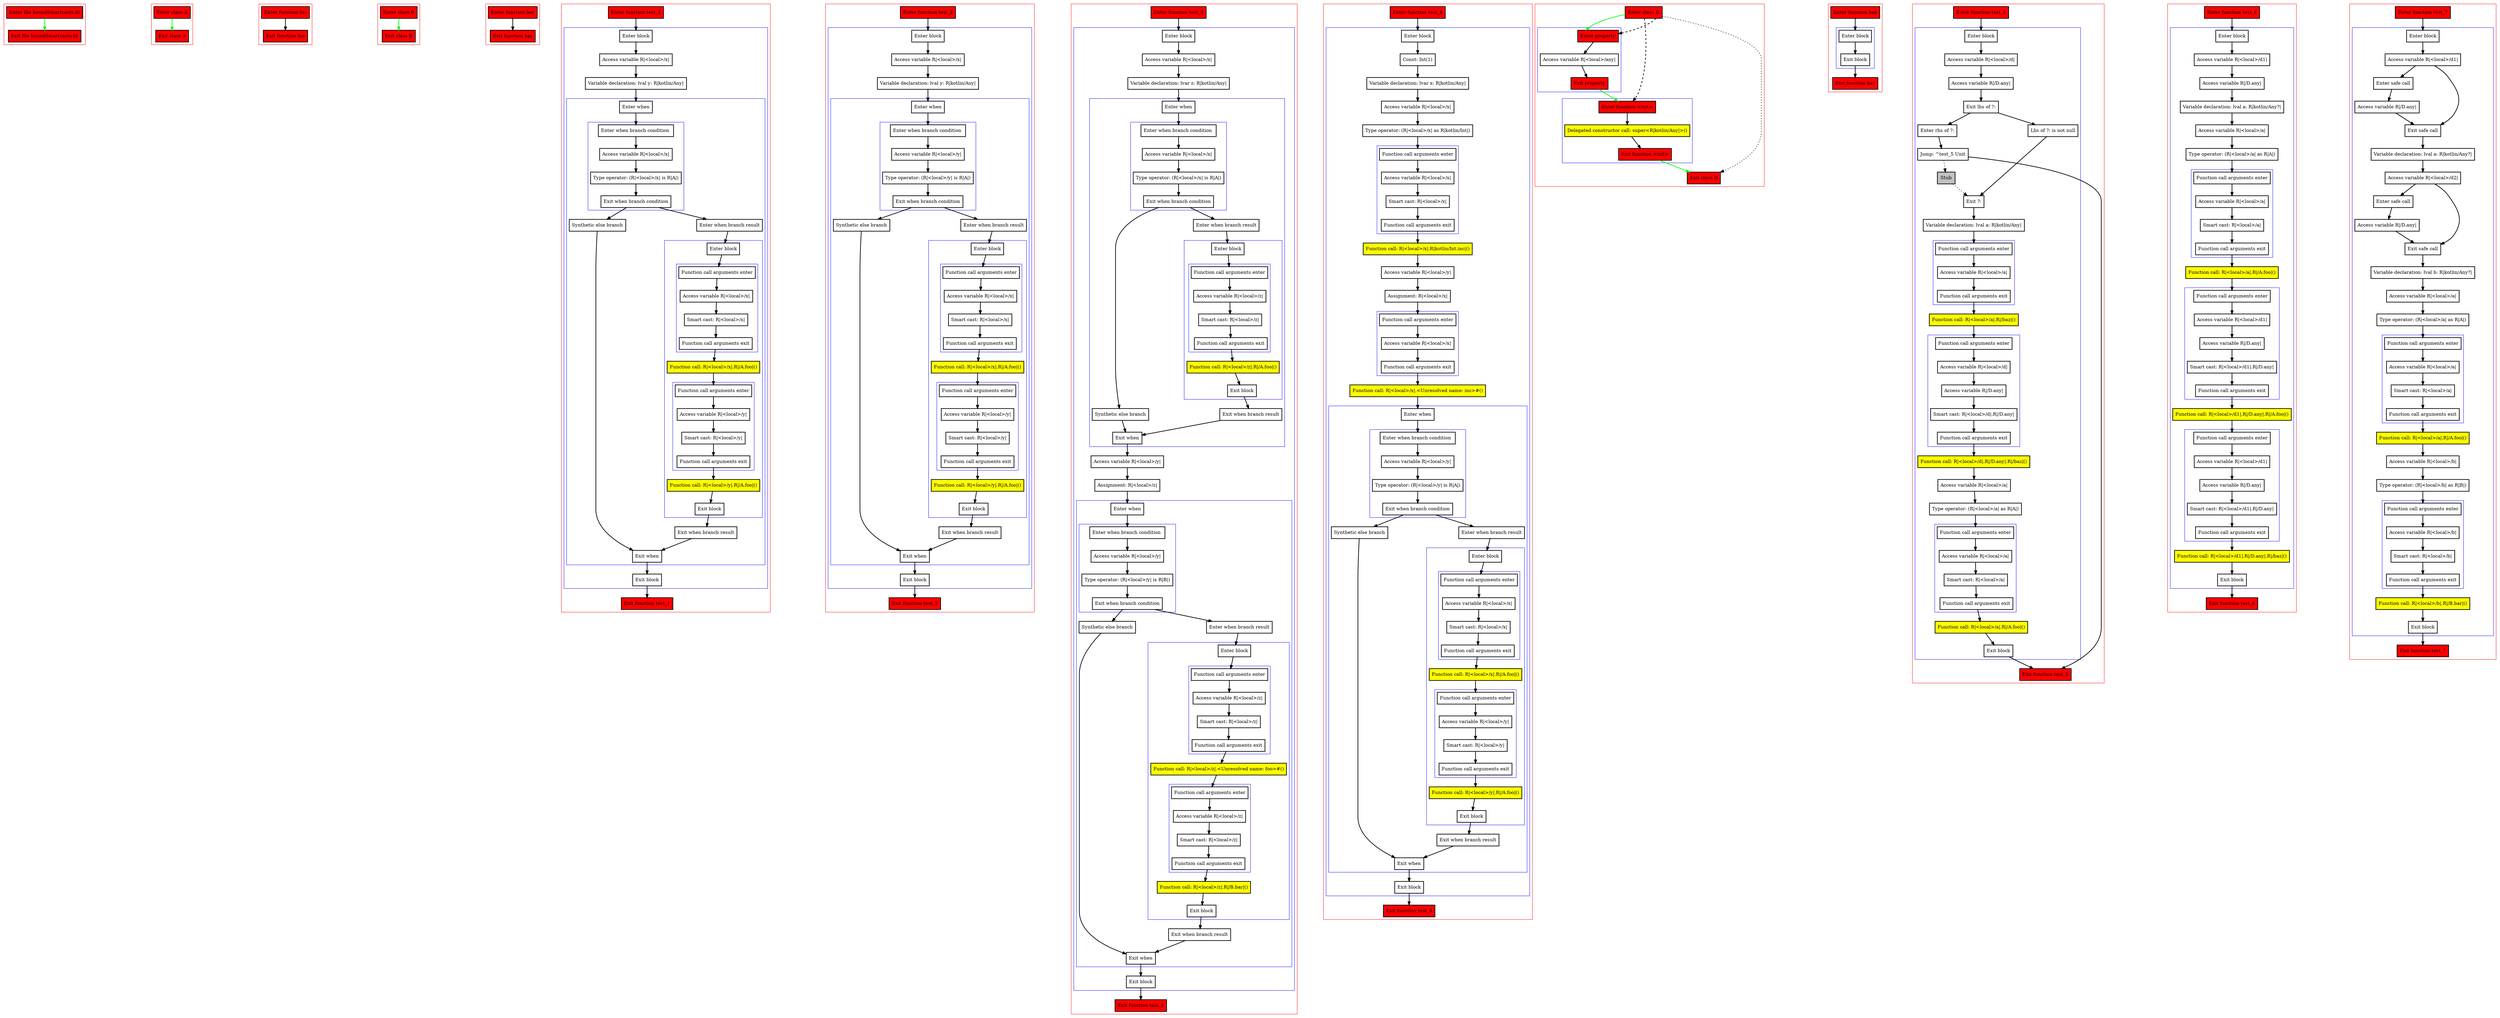 digraph boundSmartcasts_kt {
    graph [nodesep=3]
    node [shape=box penwidth=2]
    edge [penwidth=2]

    subgraph cluster_0 {
        color=red
        0 [label="Enter file boundSmartcasts.kt" style="filled" fillcolor=red];
        1 [label="Exit file boundSmartcasts.kt" style="filled" fillcolor=red];
    }
    0 -> {1} [color=green];

    subgraph cluster_1 {
        color=red
        2 [label="Enter class A" style="filled" fillcolor=red];
        3 [label="Exit class A" style="filled" fillcolor=red];
    }
    2 -> {3} [color=green];

    subgraph cluster_2 {
        color=red
        4 [label="Enter function foo" style="filled" fillcolor=red];
        5 [label="Exit function foo" style="filled" fillcolor=red];
    }
    4 -> {5};

    subgraph cluster_3 {
        color=red
        6 [label="Enter class B" style="filled" fillcolor=red];
        7 [label="Exit class B" style="filled" fillcolor=red];
    }
    6 -> {7} [color=green];

    subgraph cluster_4 {
        color=red
        8 [label="Enter function bar" style="filled" fillcolor=red];
        9 [label="Exit function bar" style="filled" fillcolor=red];
    }
    8 -> {9};

    subgraph cluster_5 {
        color=red
        10 [label="Enter function test_1" style="filled" fillcolor=red];
        subgraph cluster_6 {
            color=blue
            11 [label="Enter block"];
            12 [label="Access variable R|<local>/x|"];
            13 [label="Variable declaration: lval y: R|kotlin/Any|"];
            subgraph cluster_7 {
                color=blue
                14 [label="Enter when"];
                subgraph cluster_8 {
                    color=blue
                    15 [label="Enter when branch condition "];
                    16 [label="Access variable R|<local>/x|"];
                    17 [label="Type operator: (R|<local>/x| is R|A|)"];
                    18 [label="Exit when branch condition"];
                }
                19 [label="Synthetic else branch"];
                20 [label="Enter when branch result"];
                subgraph cluster_9 {
                    color=blue
                    21 [label="Enter block"];
                    subgraph cluster_10 {
                        color=blue
                        22 [label="Function call arguments enter"];
                        23 [label="Access variable R|<local>/x|"];
                        24 [label="Smart cast: R|<local>/x|"];
                        25 [label="Function call arguments exit"];
                    }
                    26 [label="Function call: R|<local>/x|.R|/A.foo|()" style="filled" fillcolor=yellow];
                    subgraph cluster_11 {
                        color=blue
                        27 [label="Function call arguments enter"];
                        28 [label="Access variable R|<local>/y|"];
                        29 [label="Smart cast: R|<local>/y|"];
                        30 [label="Function call arguments exit"];
                    }
                    31 [label="Function call: R|<local>/y|.R|/A.foo|()" style="filled" fillcolor=yellow];
                    32 [label="Exit block"];
                }
                33 [label="Exit when branch result"];
                34 [label="Exit when"];
            }
            35 [label="Exit block"];
        }
        36 [label="Exit function test_1" style="filled" fillcolor=red];
    }
    10 -> {11};
    11 -> {12};
    12 -> {13};
    13 -> {14};
    14 -> {15};
    15 -> {16};
    16 -> {17};
    17 -> {18};
    18 -> {19 20};
    19 -> {34};
    20 -> {21};
    21 -> {22};
    22 -> {23};
    23 -> {24};
    24 -> {25};
    25 -> {26};
    26 -> {27};
    27 -> {28};
    28 -> {29};
    29 -> {30};
    30 -> {31};
    31 -> {32};
    32 -> {33};
    33 -> {34};
    34 -> {35};
    35 -> {36};

    subgraph cluster_12 {
        color=red
        37 [label="Enter function test_2" style="filled" fillcolor=red];
        subgraph cluster_13 {
            color=blue
            38 [label="Enter block"];
            39 [label="Access variable R|<local>/x|"];
            40 [label="Variable declaration: lval y: R|kotlin/Any|"];
            subgraph cluster_14 {
                color=blue
                41 [label="Enter when"];
                subgraph cluster_15 {
                    color=blue
                    42 [label="Enter when branch condition "];
                    43 [label="Access variable R|<local>/y|"];
                    44 [label="Type operator: (R|<local>/y| is R|A|)"];
                    45 [label="Exit when branch condition"];
                }
                46 [label="Synthetic else branch"];
                47 [label="Enter when branch result"];
                subgraph cluster_16 {
                    color=blue
                    48 [label="Enter block"];
                    subgraph cluster_17 {
                        color=blue
                        49 [label="Function call arguments enter"];
                        50 [label="Access variable R|<local>/x|"];
                        51 [label="Smart cast: R|<local>/x|"];
                        52 [label="Function call arguments exit"];
                    }
                    53 [label="Function call: R|<local>/x|.R|/A.foo|()" style="filled" fillcolor=yellow];
                    subgraph cluster_18 {
                        color=blue
                        54 [label="Function call arguments enter"];
                        55 [label="Access variable R|<local>/y|"];
                        56 [label="Smart cast: R|<local>/y|"];
                        57 [label="Function call arguments exit"];
                    }
                    58 [label="Function call: R|<local>/y|.R|/A.foo|()" style="filled" fillcolor=yellow];
                    59 [label="Exit block"];
                }
                60 [label="Exit when branch result"];
                61 [label="Exit when"];
            }
            62 [label="Exit block"];
        }
        63 [label="Exit function test_2" style="filled" fillcolor=red];
    }
    37 -> {38};
    38 -> {39};
    39 -> {40};
    40 -> {41};
    41 -> {42};
    42 -> {43};
    43 -> {44};
    44 -> {45};
    45 -> {46 47};
    46 -> {61};
    47 -> {48};
    48 -> {49};
    49 -> {50};
    50 -> {51};
    51 -> {52};
    52 -> {53};
    53 -> {54};
    54 -> {55};
    55 -> {56};
    56 -> {57};
    57 -> {58};
    58 -> {59};
    59 -> {60};
    60 -> {61};
    61 -> {62};
    62 -> {63};

    subgraph cluster_19 {
        color=red
        64 [label="Enter function test_3" style="filled" fillcolor=red];
        subgraph cluster_20 {
            color=blue
            65 [label="Enter block"];
            66 [label="Access variable R|<local>/x|"];
            67 [label="Variable declaration: lvar z: R|kotlin/Any|"];
            subgraph cluster_21 {
                color=blue
                68 [label="Enter when"];
                subgraph cluster_22 {
                    color=blue
                    69 [label="Enter when branch condition "];
                    70 [label="Access variable R|<local>/x|"];
                    71 [label="Type operator: (R|<local>/x| is R|A|)"];
                    72 [label="Exit when branch condition"];
                }
                73 [label="Synthetic else branch"];
                74 [label="Enter when branch result"];
                subgraph cluster_23 {
                    color=blue
                    75 [label="Enter block"];
                    subgraph cluster_24 {
                        color=blue
                        76 [label="Function call arguments enter"];
                        77 [label="Access variable R|<local>/z|"];
                        78 [label="Smart cast: R|<local>/z|"];
                        79 [label="Function call arguments exit"];
                    }
                    80 [label="Function call: R|<local>/z|.R|/A.foo|()" style="filled" fillcolor=yellow];
                    81 [label="Exit block"];
                }
                82 [label="Exit when branch result"];
                83 [label="Exit when"];
            }
            84 [label="Access variable R|<local>/y|"];
            85 [label="Assignment: R|<local>/z|"];
            subgraph cluster_25 {
                color=blue
                86 [label="Enter when"];
                subgraph cluster_26 {
                    color=blue
                    87 [label="Enter when branch condition "];
                    88 [label="Access variable R|<local>/y|"];
                    89 [label="Type operator: (R|<local>/y| is R|B|)"];
                    90 [label="Exit when branch condition"];
                }
                91 [label="Synthetic else branch"];
                92 [label="Enter when branch result"];
                subgraph cluster_27 {
                    color=blue
                    93 [label="Enter block"];
                    subgraph cluster_28 {
                        color=blue
                        94 [label="Function call arguments enter"];
                        95 [label="Access variable R|<local>/z|"];
                        96 [label="Smart cast: R|<local>/z|"];
                        97 [label="Function call arguments exit"];
                    }
                    98 [label="Function call: R|<local>/z|.<Unresolved name: foo>#()" style="filled" fillcolor=yellow];
                    subgraph cluster_29 {
                        color=blue
                        99 [label="Function call arguments enter"];
                        100 [label="Access variable R|<local>/z|"];
                        101 [label="Smart cast: R|<local>/z|"];
                        102 [label="Function call arguments exit"];
                    }
                    103 [label="Function call: R|<local>/z|.R|/B.bar|()" style="filled" fillcolor=yellow];
                    104 [label="Exit block"];
                }
                105 [label="Exit when branch result"];
                106 [label="Exit when"];
            }
            107 [label="Exit block"];
        }
        108 [label="Exit function test_3" style="filled" fillcolor=red];
    }
    64 -> {65};
    65 -> {66};
    66 -> {67};
    67 -> {68};
    68 -> {69};
    69 -> {70};
    70 -> {71};
    71 -> {72};
    72 -> {73 74};
    73 -> {83};
    74 -> {75};
    75 -> {76};
    76 -> {77};
    77 -> {78};
    78 -> {79};
    79 -> {80};
    80 -> {81};
    81 -> {82};
    82 -> {83};
    83 -> {84};
    84 -> {85};
    85 -> {86};
    86 -> {87};
    87 -> {88};
    88 -> {89};
    89 -> {90};
    90 -> {91 92};
    91 -> {106};
    92 -> {93};
    93 -> {94};
    94 -> {95};
    95 -> {96};
    96 -> {97};
    97 -> {98};
    98 -> {99};
    99 -> {100};
    100 -> {101};
    101 -> {102};
    102 -> {103};
    103 -> {104};
    104 -> {105};
    105 -> {106};
    106 -> {107};
    107 -> {108};

    subgraph cluster_30 {
        color=red
        109 [label="Enter function test_4" style="filled" fillcolor=red];
        subgraph cluster_31 {
            color=blue
            110 [label="Enter block"];
            111 [label="Const: Int(1)"];
            112 [label="Variable declaration: lvar x: R|kotlin/Any|"];
            113 [label="Access variable R|<local>/x|"];
            114 [label="Type operator: (R|<local>/x| as R|kotlin/Int|)"];
            subgraph cluster_32 {
                color=blue
                115 [label="Function call arguments enter"];
                116 [label="Access variable R|<local>/x|"];
                117 [label="Smart cast: R|<local>/x|"];
                118 [label="Function call arguments exit"];
            }
            119 [label="Function call: R|<local>/x|.R|kotlin/Int.inc|()" style="filled" fillcolor=yellow];
            120 [label="Access variable R|<local>/y|"];
            121 [label="Assignment: R|<local>/x|"];
            subgraph cluster_33 {
                color=blue
                122 [label="Function call arguments enter"];
                123 [label="Access variable R|<local>/x|"];
                124 [label="Function call arguments exit"];
            }
            125 [label="Function call: R|<local>/x|.<Unresolved name: inc>#()" style="filled" fillcolor=yellow];
            subgraph cluster_34 {
                color=blue
                126 [label="Enter when"];
                subgraph cluster_35 {
                    color=blue
                    127 [label="Enter when branch condition "];
                    128 [label="Access variable R|<local>/y|"];
                    129 [label="Type operator: (R|<local>/y| is R|A|)"];
                    130 [label="Exit when branch condition"];
                }
                131 [label="Synthetic else branch"];
                132 [label="Enter when branch result"];
                subgraph cluster_36 {
                    color=blue
                    133 [label="Enter block"];
                    subgraph cluster_37 {
                        color=blue
                        134 [label="Function call arguments enter"];
                        135 [label="Access variable R|<local>/x|"];
                        136 [label="Smart cast: R|<local>/x|"];
                        137 [label="Function call arguments exit"];
                    }
                    138 [label="Function call: R|<local>/x|.R|/A.foo|()" style="filled" fillcolor=yellow];
                    subgraph cluster_38 {
                        color=blue
                        139 [label="Function call arguments enter"];
                        140 [label="Access variable R|<local>/y|"];
                        141 [label="Smart cast: R|<local>/y|"];
                        142 [label="Function call arguments exit"];
                    }
                    143 [label="Function call: R|<local>/y|.R|/A.foo|()" style="filled" fillcolor=yellow];
                    144 [label="Exit block"];
                }
                145 [label="Exit when branch result"];
                146 [label="Exit when"];
            }
            147 [label="Exit block"];
        }
        148 [label="Exit function test_4" style="filled" fillcolor=red];
    }
    109 -> {110};
    110 -> {111};
    111 -> {112};
    112 -> {113};
    113 -> {114};
    114 -> {115};
    115 -> {116};
    116 -> {117};
    117 -> {118};
    118 -> {119};
    119 -> {120};
    120 -> {121};
    121 -> {122};
    122 -> {123};
    123 -> {124};
    124 -> {125};
    125 -> {126};
    126 -> {127};
    127 -> {128};
    128 -> {129};
    129 -> {130};
    130 -> {131 132};
    131 -> {146};
    132 -> {133};
    133 -> {134};
    134 -> {135};
    135 -> {136};
    136 -> {137};
    137 -> {138};
    138 -> {139};
    139 -> {140};
    140 -> {141};
    141 -> {142};
    142 -> {143};
    143 -> {144};
    144 -> {145};
    145 -> {146};
    146 -> {147};
    147 -> {148};

    subgraph cluster_39 {
        color=red
        149 [label="Enter class D" style="filled" fillcolor=red];
        subgraph cluster_40 {
            color=blue
            150 [label="Enter property" style="filled" fillcolor=red];
            151 [label="Access variable R|<local>/any|"];
            152 [label="Exit property" style="filled" fillcolor=red];
        }
        subgraph cluster_41 {
            color=blue
            153 [label="Enter function <init>" style="filled" fillcolor=red];
            154 [label="Delegated constructor call: super<R|kotlin/Any|>()" style="filled" fillcolor=yellow];
            155 [label="Exit function <init>" style="filled" fillcolor=red];
        }
        156 [label="Exit class D" style="filled" fillcolor=red];
    }
    149 -> {150} [color=green];
    149 -> {156} [style=dotted];
    149 -> {150 153} [style=dashed];
    150 -> {151};
    151 -> {152};
    152 -> {153} [color=green];
    153 -> {154};
    154 -> {155};
    155 -> {156} [color=green];

    subgraph cluster_42 {
        color=red
        157 [label="Enter function baz" style="filled" fillcolor=red];
        subgraph cluster_43 {
            color=blue
            158 [label="Enter block"];
            159 [label="Exit block"];
        }
        160 [label="Exit function baz" style="filled" fillcolor=red];
    }
    157 -> {158};
    158 -> {159};
    159 -> {160};

    subgraph cluster_44 {
        color=red
        161 [label="Enter function test_5" style="filled" fillcolor=red];
        subgraph cluster_45 {
            color=blue
            162 [label="Enter block"];
            163 [label="Access variable R|<local>/d|"];
            164 [label="Access variable R|/D.any|"];
            165 [label="Exit lhs of ?:"];
            166 [label="Enter rhs of ?:"];
            167 [label="Jump: ^test_5 Unit"];
            168 [label="Stub" style="filled" fillcolor=gray];
            169 [label="Lhs of ?: is not null"];
            170 [label="Exit ?:"];
            171 [label="Variable declaration: lval a: R|kotlin/Any|"];
            subgraph cluster_46 {
                color=blue
                172 [label="Function call arguments enter"];
                173 [label="Access variable R|<local>/a|"];
                174 [label="Function call arguments exit"];
            }
            175 [label="Function call: R|<local>/a|.R|/baz|()" style="filled" fillcolor=yellow];
            subgraph cluster_47 {
                color=blue
                176 [label="Function call arguments enter"];
                177 [label="Access variable R|<local>/d|"];
                178 [label="Access variable R|/D.any|"];
                179 [label="Smart cast: R|<local>/d|.R|/D.any|"];
                180 [label="Function call arguments exit"];
            }
            181 [label="Function call: R|<local>/d|.R|/D.any|.R|/baz|()" style="filled" fillcolor=yellow];
            182 [label="Access variable R|<local>/a|"];
            183 [label="Type operator: (R|<local>/a| as R|A|)"];
            subgraph cluster_48 {
                color=blue
                184 [label="Function call arguments enter"];
                185 [label="Access variable R|<local>/a|"];
                186 [label="Smart cast: R|<local>/a|"];
                187 [label="Function call arguments exit"];
            }
            188 [label="Function call: R|<local>/a|.R|/A.foo|()" style="filled" fillcolor=yellow];
            189 [label="Exit block"];
        }
        190 [label="Exit function test_5" style="filled" fillcolor=red];
    }
    161 -> {162};
    162 -> {163};
    163 -> {164};
    164 -> {165};
    165 -> {166 169};
    166 -> {167};
    167 -> {190};
    167 -> {168} [style=dotted];
    168 -> {170} [style=dotted];
    169 -> {170};
    170 -> {171};
    171 -> {172};
    172 -> {173};
    173 -> {174};
    174 -> {175};
    175 -> {176};
    176 -> {177};
    177 -> {178};
    178 -> {179};
    179 -> {180};
    180 -> {181};
    181 -> {182};
    182 -> {183};
    183 -> {184};
    184 -> {185};
    185 -> {186};
    186 -> {187};
    187 -> {188};
    188 -> {189};
    189 -> {190};

    subgraph cluster_49 {
        color=red
        191 [label="Enter function test_6" style="filled" fillcolor=red];
        subgraph cluster_50 {
            color=blue
            192 [label="Enter block"];
            193 [label="Access variable R|<local>/d1|"];
            194 [label="Access variable R|/D.any|"];
            195 [label="Variable declaration: lval a: R|kotlin/Any?|"];
            196 [label="Access variable R|<local>/a|"];
            197 [label="Type operator: (R|<local>/a| as R|A|)"];
            subgraph cluster_51 {
                color=blue
                198 [label="Function call arguments enter"];
                199 [label="Access variable R|<local>/a|"];
                200 [label="Smart cast: R|<local>/a|"];
                201 [label="Function call arguments exit"];
            }
            202 [label="Function call: R|<local>/a|.R|/A.foo|()" style="filled" fillcolor=yellow];
            subgraph cluster_52 {
                color=blue
                203 [label="Function call arguments enter"];
                204 [label="Access variable R|<local>/d1|"];
                205 [label="Access variable R|/D.any|"];
                206 [label="Smart cast: R|<local>/d1|.R|/D.any|"];
                207 [label="Function call arguments exit"];
            }
            208 [label="Function call: R|<local>/d1|.R|/D.any|.R|/A.foo|()" style="filled" fillcolor=yellow];
            subgraph cluster_53 {
                color=blue
                209 [label="Function call arguments enter"];
                210 [label="Access variable R|<local>/d1|"];
                211 [label="Access variable R|/D.any|"];
                212 [label="Smart cast: R|<local>/d1|.R|/D.any|"];
                213 [label="Function call arguments exit"];
            }
            214 [label="Function call: R|<local>/d1|.R|/D.any|.R|/baz|()" style="filled" fillcolor=yellow];
            215 [label="Exit block"];
        }
        216 [label="Exit function test_6" style="filled" fillcolor=red];
    }
    191 -> {192};
    192 -> {193};
    193 -> {194};
    194 -> {195};
    195 -> {196};
    196 -> {197};
    197 -> {198};
    198 -> {199};
    199 -> {200};
    200 -> {201};
    201 -> {202};
    202 -> {203};
    203 -> {204};
    204 -> {205};
    205 -> {206};
    206 -> {207};
    207 -> {208};
    208 -> {209};
    209 -> {210};
    210 -> {211};
    211 -> {212};
    212 -> {213};
    213 -> {214};
    214 -> {215};
    215 -> {216};

    subgraph cluster_54 {
        color=red
        217 [label="Enter function test_7" style="filled" fillcolor=red];
        subgraph cluster_55 {
            color=blue
            218 [label="Enter block"];
            219 [label="Access variable R|<local>/d1|"];
            220 [label="Enter safe call"];
            221 [label="Access variable R|/D.any|"];
            222 [label="Exit safe call"];
            223 [label="Variable declaration: lval a: R|kotlin/Any?|"];
            224 [label="Access variable R|<local>/d2|"];
            225 [label="Enter safe call"];
            226 [label="Access variable R|/D.any|"];
            227 [label="Exit safe call"];
            228 [label="Variable declaration: lval b: R|kotlin/Any?|"];
            229 [label="Access variable R|<local>/a|"];
            230 [label="Type operator: (R|<local>/a| as R|A|)"];
            subgraph cluster_56 {
                color=blue
                231 [label="Function call arguments enter"];
                232 [label="Access variable R|<local>/a|"];
                233 [label="Smart cast: R|<local>/a|"];
                234 [label="Function call arguments exit"];
            }
            235 [label="Function call: R|<local>/a|.R|/A.foo|()" style="filled" fillcolor=yellow];
            236 [label="Access variable R|<local>/b|"];
            237 [label="Type operator: (R|<local>/b| as R|B|)"];
            subgraph cluster_57 {
                color=blue
                238 [label="Function call arguments enter"];
                239 [label="Access variable R|<local>/b|"];
                240 [label="Smart cast: R|<local>/b|"];
                241 [label="Function call arguments exit"];
            }
            242 [label="Function call: R|<local>/b|.R|/B.bar|()" style="filled" fillcolor=yellow];
            243 [label="Exit block"];
        }
        244 [label="Exit function test_7" style="filled" fillcolor=red];
    }
    217 -> {218};
    218 -> {219};
    219 -> {220 222};
    220 -> {221};
    221 -> {222};
    222 -> {223};
    223 -> {224};
    224 -> {225 227};
    225 -> {226};
    226 -> {227};
    227 -> {228};
    228 -> {229};
    229 -> {230};
    230 -> {231};
    231 -> {232};
    232 -> {233};
    233 -> {234};
    234 -> {235};
    235 -> {236};
    236 -> {237};
    237 -> {238};
    238 -> {239};
    239 -> {240};
    240 -> {241};
    241 -> {242};
    242 -> {243};
    243 -> {244};

}
